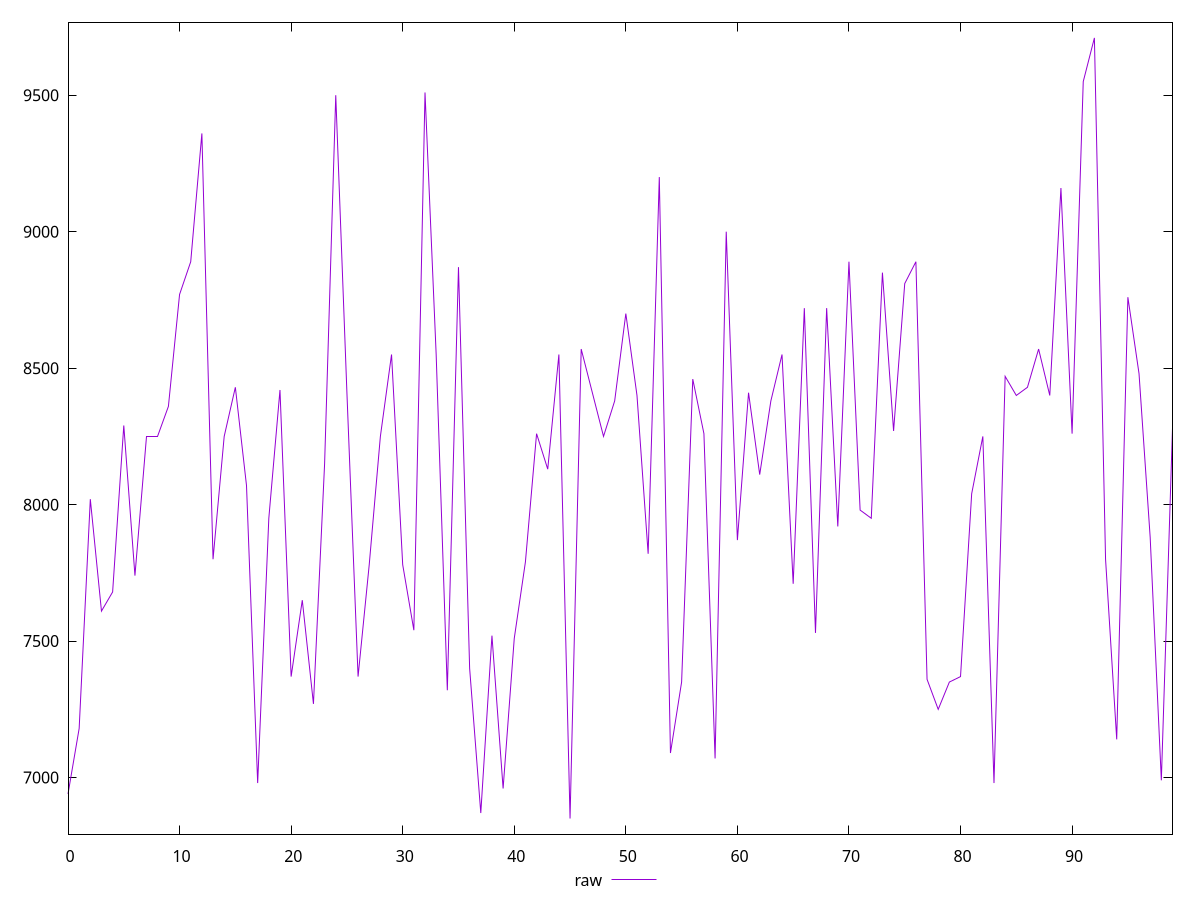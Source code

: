 reset

$raw <<EOF
0 6940
1 7180
2 8020
3 7610
4 7680
5 8290
6 7740
7 8250
8 8250
9 8360
10 8770
11 8890
12 9360
13 7800
14 8250
15 8430
16 8070
17 6980
18 7950
19 8420
20 7370
21 7650
22 7270
23 8150
24 9500
25 8410
26 7370
27 7780
28 8250
29 8550
30 7780
31 7540
32 9510
33 8550
34 7320
35 8870
36 7400
37 6870
38 7520
39 6960
40 7510
41 7790
42 8260
43 8130
44 8550
45 6850
46 8570
47 8410
48 8250
49 8380
50 8700
51 8400
52 7820
53 9200
54 7090
55 7350
56 8460
57 8260
58 7070
59 9000
60 7870
61 8410
62 8110
63 8380
64 8550
65 7710
66 8720
67 7530
68 8720
69 7920
70 8890
71 7980
72 7950
73 8850
74 8270
75 8810
76 8890
77 7360
78 7250
79 7350
80 7370
81 8040
82 8250
83 6980
84 8470
85 8400
86 8430
87 8570
88 8400
89 9160
90 8260
91 9550
92 9710
93 7800
94 7140
95 8760
96 8480
97 7880
98 6990
99 8280
EOF

set key outside below
set xrange [0:99]
set yrange [6792.8:9767.2]
set trange [6792.8:9767.2]
set terminal svg size 640, 500 enhanced background rgb 'white'
set output "reports/report_00028_2021-02-24T12-49-42.674Z/uses-text-compression/samples/astro/raw/values.svg"

plot $raw title "raw" with line

reset
